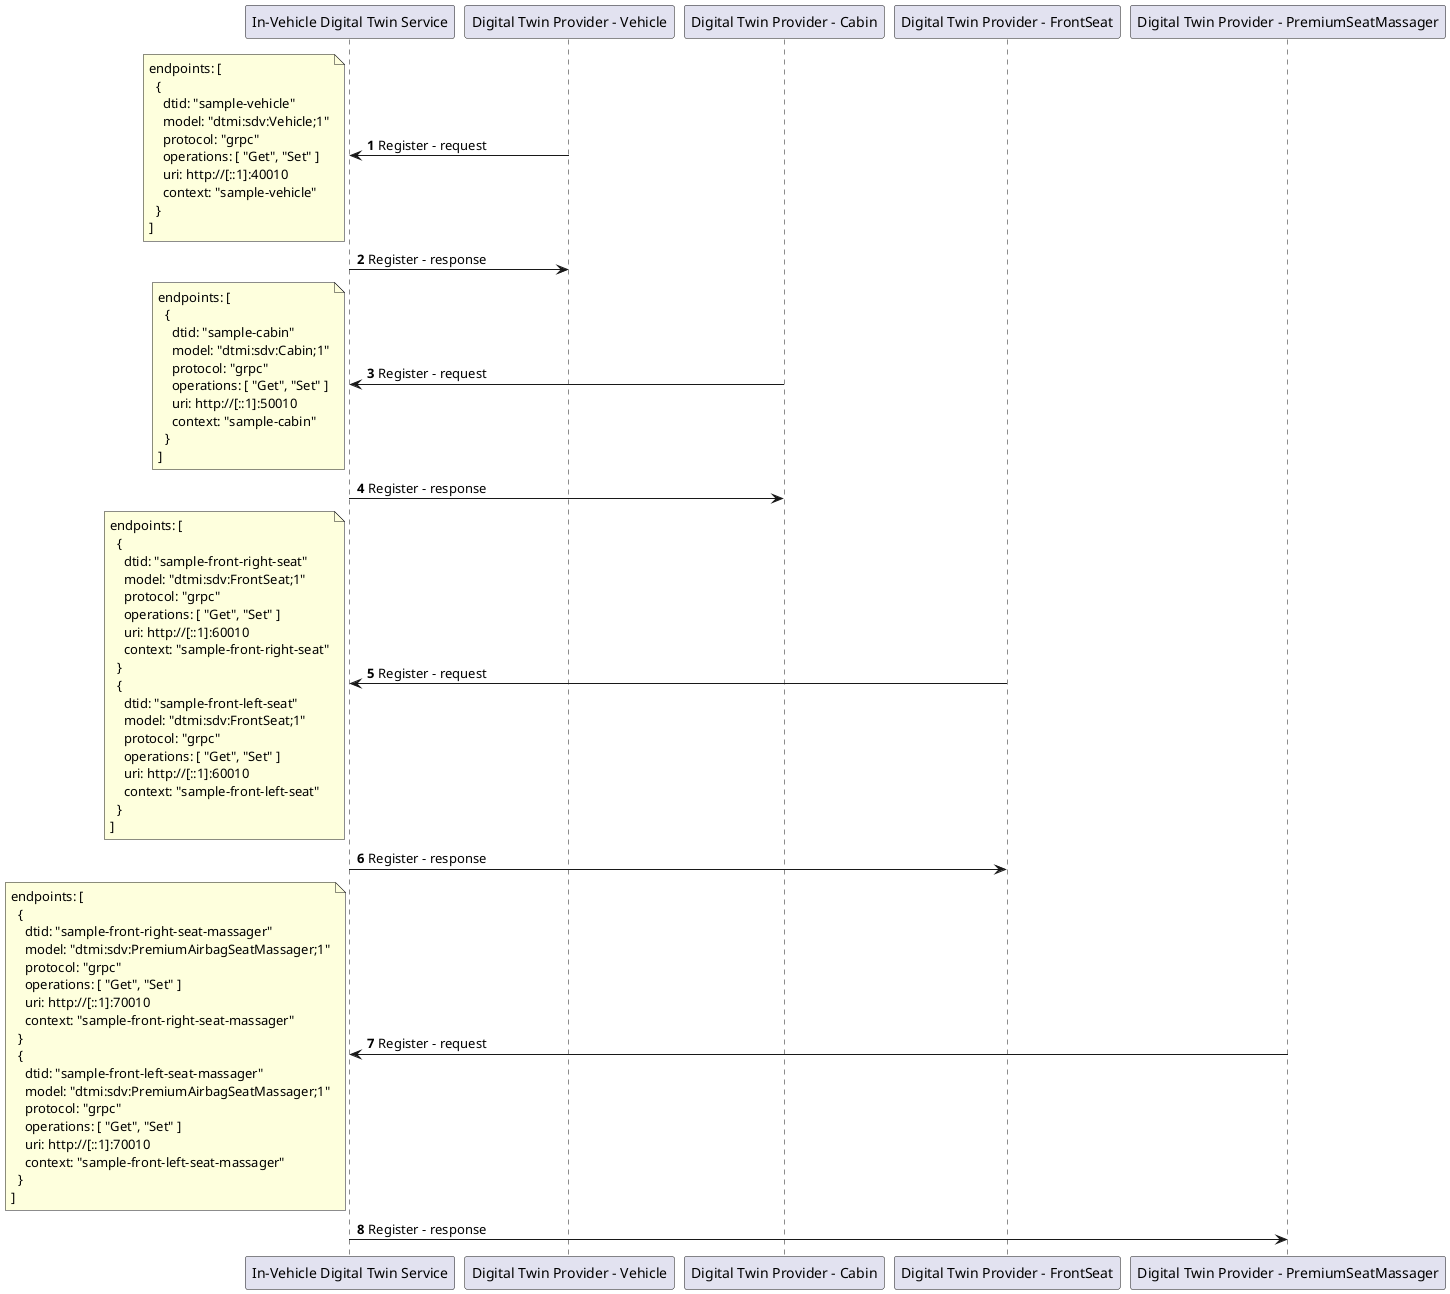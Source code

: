 @startuml

autonumber

"In-Vehicle Digital Twin Service" <- "Digital Twin Provider - Vehicle": Register - request
note left
endpoints: [
  {
    dtid: "sample-vehicle"
    model: "dtmi:sdv:Vehicle;1"
    protocol: "grpc"
    operations: [ "Get", "Set" ]
    uri: http://[::1]:40010
    context: "sample-vehicle"
  }
]
end note
"In-Vehicle Digital Twin Service" -> "Digital Twin Provider - Vehicle": Register - response

"In-Vehicle Digital Twin Service" <- "Digital Twin Provider - Cabin": Register - request
note left
endpoints: [
  {
    dtid: "sample-cabin"
    model: "dtmi:sdv:Cabin;1"
    protocol: "grpc"
    operations: [ "Get", "Set" ]
    uri: http://[::1]:50010
    context: "sample-cabin"
  }
]
end note
"In-Vehicle Digital Twin Service" -> "Digital Twin Provider - Cabin": Register - response

"In-Vehicle Digital Twin Service" <- "Digital Twin Provider - FrontSeat": Register - request
note left
endpoints: [
  {
    dtid: "sample-front-right-seat"
    model: "dtmi:sdv:FrontSeat;1"
    protocol: "grpc"
    operations: [ "Get", "Set" ]
    uri: http://[::1]:60010
    context: "sample-front-right-seat"
  }
  {
    dtid: "sample-front-left-seat"
    model: "dtmi:sdv:FrontSeat;1"
    protocol: "grpc"
    operations: [ "Get", "Set" ]
    uri: http://[::1]:60010
    context: "sample-front-left-seat"
  }
]
end note
"In-Vehicle Digital Twin Service" -> "Digital Twin Provider - FrontSeat": Register - response

"In-Vehicle Digital Twin Service" <- "Digital Twin Provider - PremiumSeatMassager": Register - request
note left
endpoints: [
  {
    dtid: "sample-front-right-seat-massager"
    model: "dtmi:sdv:PremiumAirbagSeatMassager;1"
    protocol: "grpc"
    operations: [ "Get", "Set" ]
    uri: http://[::1]:70010
    context: "sample-front-right-seat-massager"
  }
  {
    dtid: "sample-front-left-seat-massager"
    model: "dtmi:sdv:PremiumAirbagSeatMassager;1"
    protocol: "grpc"
    operations: [ "Get", "Set" ]
    uri: http://[::1]:70010
    context: "sample-front-left-seat-massager"
  }
]
end note
"In-Vehicle Digital Twin Service" -> "Digital Twin Provider - PremiumSeatMassager": Register - response

@enduml
